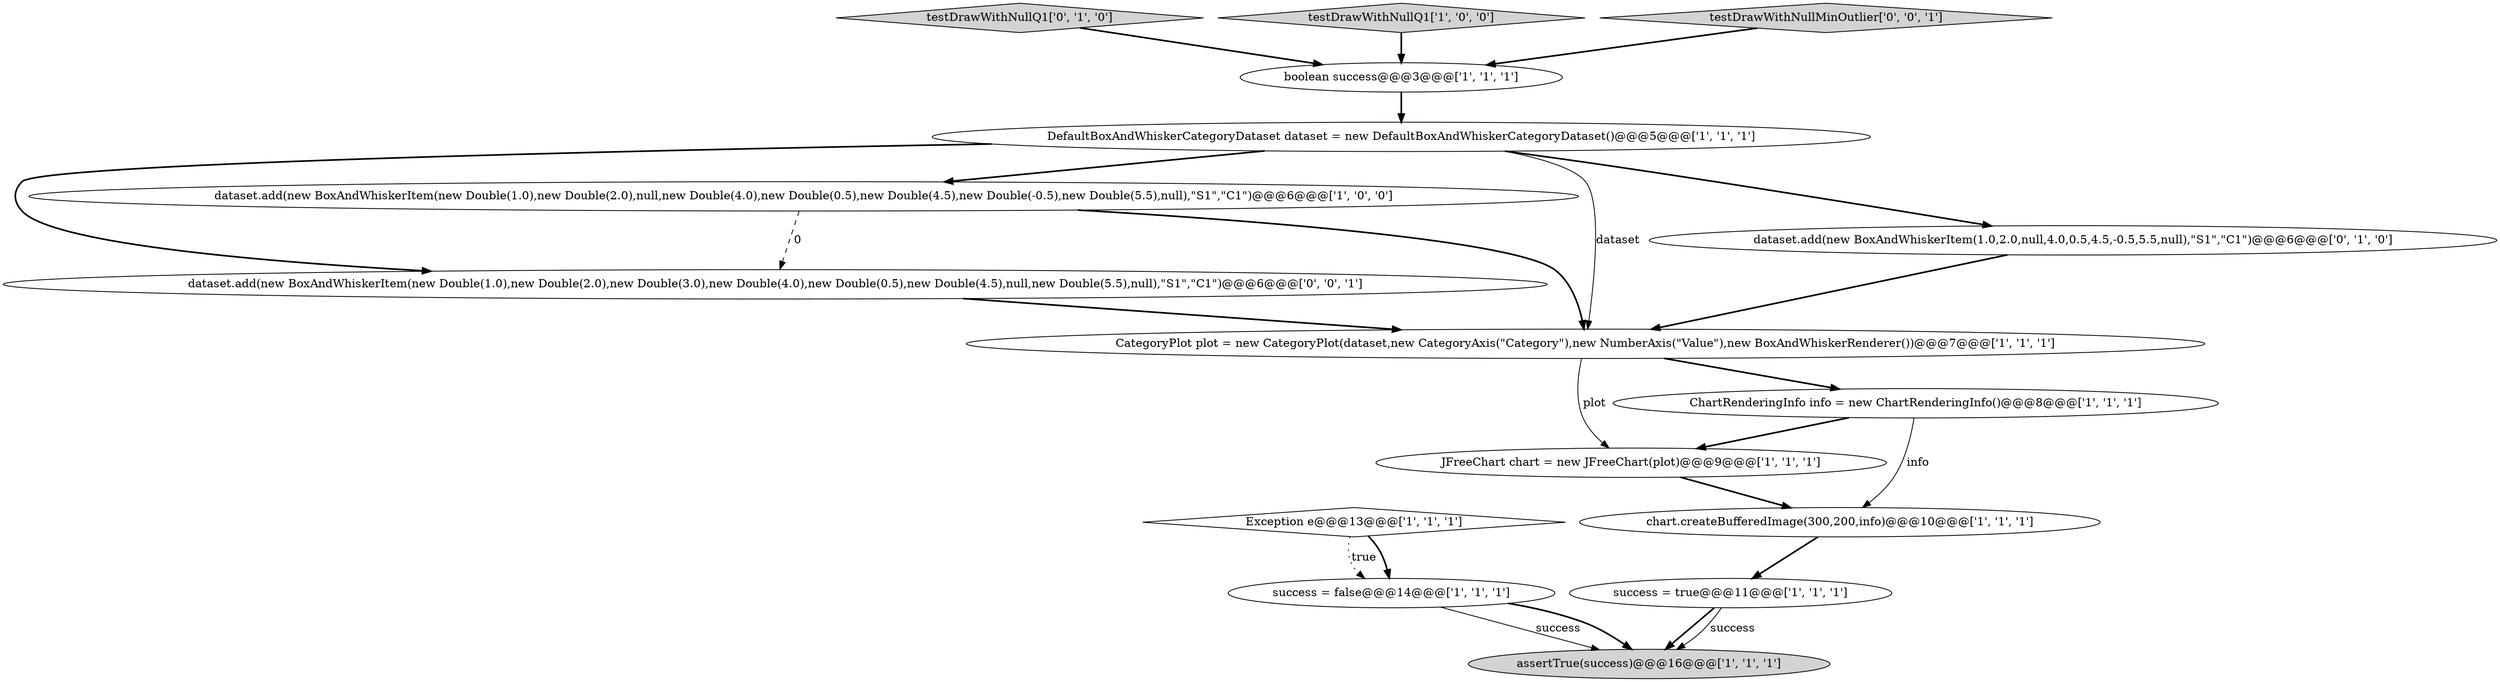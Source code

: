 digraph {
7 [style = filled, label = "assertTrue(success)@@@16@@@['1', '1', '1']", fillcolor = lightgray, shape = ellipse image = "AAA0AAABBB1BBB"];
13 [style = filled, label = "testDrawWithNullQ1['0', '1', '0']", fillcolor = lightgray, shape = diamond image = "AAA0AAABBB2BBB"];
5 [style = filled, label = "success = false@@@14@@@['1', '1', '1']", fillcolor = white, shape = ellipse image = "AAA0AAABBB1BBB"];
8 [style = filled, label = "boolean success@@@3@@@['1', '1', '1']", fillcolor = white, shape = ellipse image = "AAA0AAABBB1BBB"];
2 [style = filled, label = "JFreeChart chart = new JFreeChart(plot)@@@9@@@['1', '1', '1']", fillcolor = white, shape = ellipse image = "AAA0AAABBB1BBB"];
6 [style = filled, label = "testDrawWithNullQ1['1', '0', '0']", fillcolor = lightgray, shape = diamond image = "AAA0AAABBB1BBB"];
14 [style = filled, label = "dataset.add(new BoxAndWhiskerItem(new Double(1.0),new Double(2.0),new Double(3.0),new Double(4.0),new Double(0.5),new Double(4.5),null,new Double(5.5),null),\"S1\",\"C1\")@@@6@@@['0', '0', '1']", fillcolor = white, shape = ellipse image = "AAA0AAABBB3BBB"];
9 [style = filled, label = "CategoryPlot plot = new CategoryPlot(dataset,new CategoryAxis(\"Category\"),new NumberAxis(\"Value\"),new BoxAndWhiskerRenderer())@@@7@@@['1', '1', '1']", fillcolor = white, shape = ellipse image = "AAA0AAABBB1BBB"];
3 [style = filled, label = "Exception e@@@13@@@['1', '1', '1']", fillcolor = white, shape = diamond image = "AAA0AAABBB1BBB"];
15 [style = filled, label = "testDrawWithNullMinOutlier['0', '0', '1']", fillcolor = lightgray, shape = diamond image = "AAA0AAABBB3BBB"];
10 [style = filled, label = "chart.createBufferedImage(300,200,info)@@@10@@@['1', '1', '1']", fillcolor = white, shape = ellipse image = "AAA0AAABBB1BBB"];
11 [style = filled, label = "DefaultBoxAndWhiskerCategoryDataset dataset = new DefaultBoxAndWhiskerCategoryDataset()@@@5@@@['1', '1', '1']", fillcolor = white, shape = ellipse image = "AAA0AAABBB1BBB"];
12 [style = filled, label = "dataset.add(new BoxAndWhiskerItem(1.0,2.0,null,4.0,0.5,4.5,-0.5,5.5,null),\"S1\",\"C1\")@@@6@@@['0', '1', '0']", fillcolor = white, shape = ellipse image = "AAA0AAABBB2BBB"];
4 [style = filled, label = "success = true@@@11@@@['1', '1', '1']", fillcolor = white, shape = ellipse image = "AAA0AAABBB1BBB"];
0 [style = filled, label = "dataset.add(new BoxAndWhiskerItem(new Double(1.0),new Double(2.0),null,new Double(4.0),new Double(0.5),new Double(4.5),new Double(-0.5),new Double(5.5),null),\"S1\",\"C1\")@@@6@@@['1', '0', '0']", fillcolor = white, shape = ellipse image = "AAA0AAABBB1BBB"];
1 [style = filled, label = "ChartRenderingInfo info = new ChartRenderingInfo()@@@8@@@['1', '1', '1']", fillcolor = white, shape = ellipse image = "AAA0AAABBB1BBB"];
9->2 [style = solid, label="plot"];
1->10 [style = solid, label="info"];
4->7 [style = bold, label=""];
11->12 [style = bold, label=""];
11->0 [style = bold, label=""];
4->7 [style = solid, label="success"];
0->9 [style = bold, label=""];
0->14 [style = dashed, label="0"];
14->9 [style = bold, label=""];
2->10 [style = bold, label=""];
6->8 [style = bold, label=""];
3->5 [style = bold, label=""];
11->14 [style = bold, label=""];
12->9 [style = bold, label=""];
8->11 [style = bold, label=""];
10->4 [style = bold, label=""];
5->7 [style = solid, label="success"];
13->8 [style = bold, label=""];
15->8 [style = bold, label=""];
9->1 [style = bold, label=""];
11->9 [style = solid, label="dataset"];
3->5 [style = dotted, label="true"];
1->2 [style = bold, label=""];
5->7 [style = bold, label=""];
}
